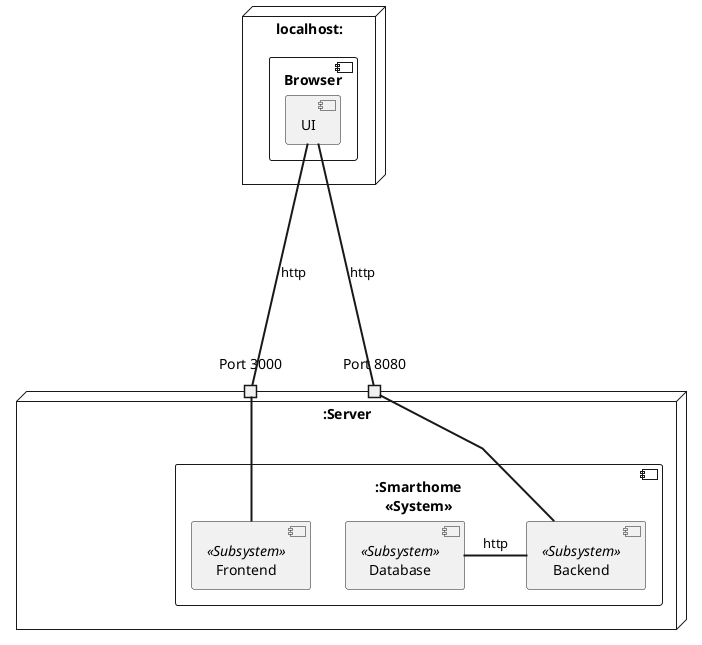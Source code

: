 @startuml
skinparam linetype polyline

node "localhost:" as client {

    component "Browser" as browser {
        component "UI" as UI {

        }
    }
}


node ":Server" as server  {
    component ":Smarthome\n<<System>>" as sh {
        component Frontend <<Subsystem>> {
        }

        component Backend <<Subsystem>> {
        }

        Backend -[bold]left- Database: http

        component Database <<Subsystem>> {
        }
    }

    port "Port 3000" as p3000
    port "Port 8080" as p8080

    Frontend -[bold]down- p3000
    Backend -[bold]down- p8080
}

UI --[bold]down-- p3000 :http
UI --[bold]down-- p8080 :http
@enduml